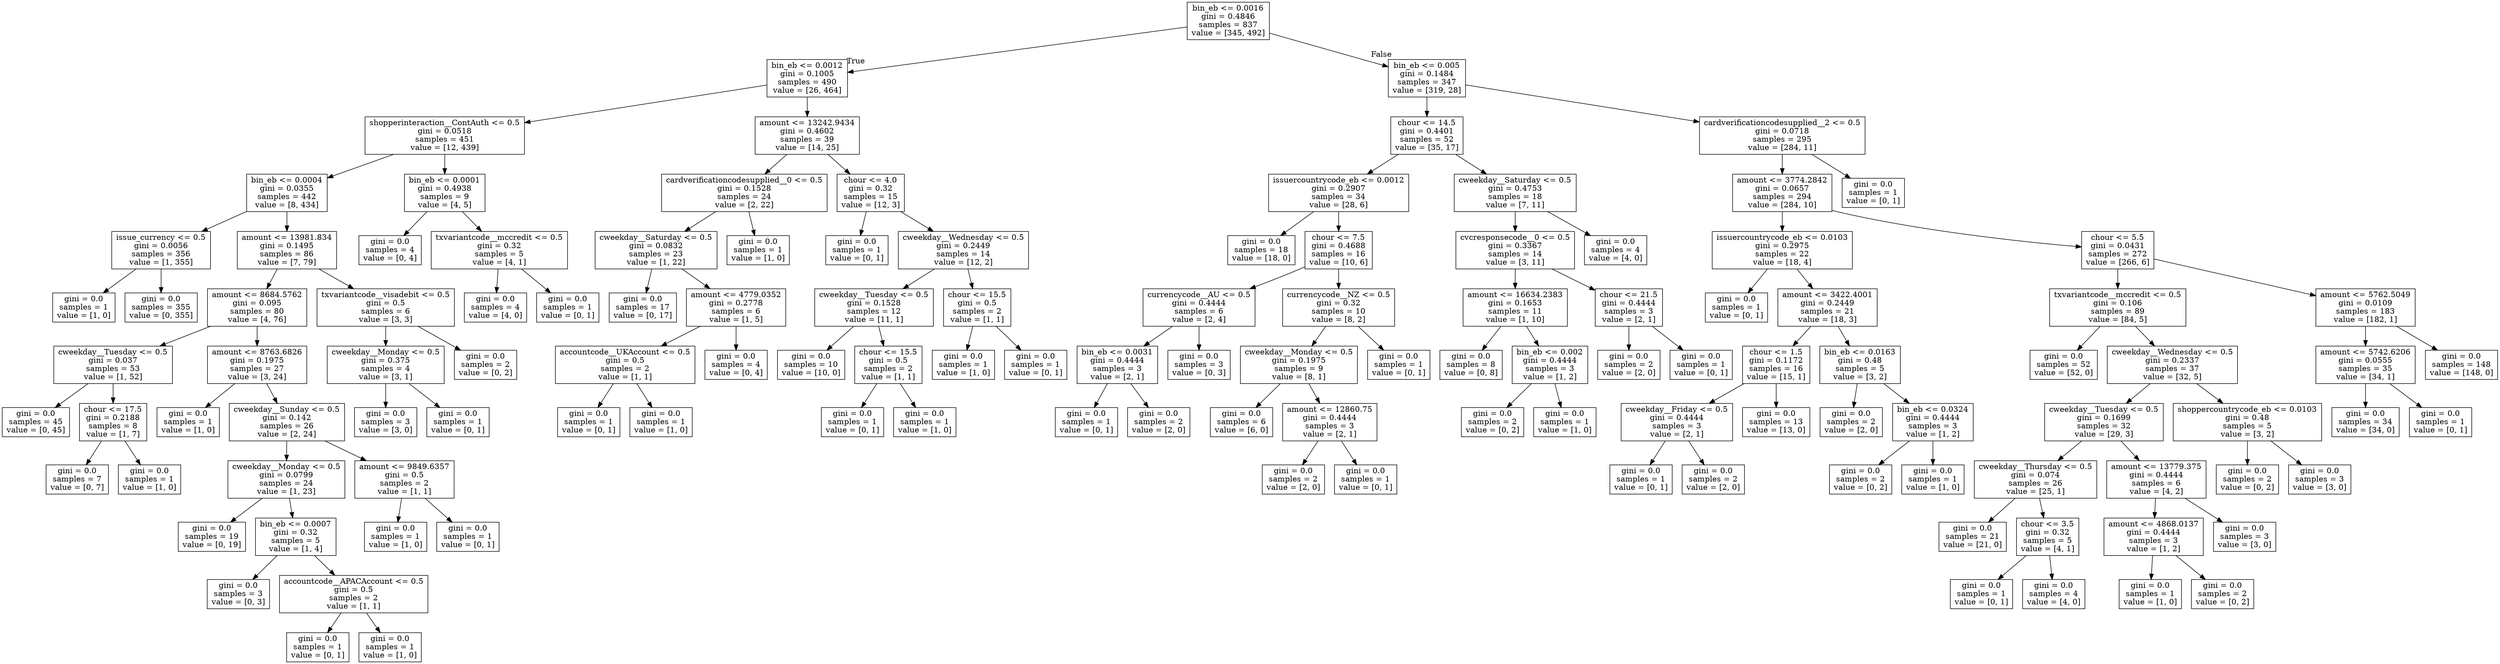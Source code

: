 digraph Tree {
node [shape=box] ;
0 [label="bin_eb <= 0.0016\ngini = 0.4846\nsamples = 837\nvalue = [345, 492]"] ;
1 [label="bin_eb <= 0.0012\ngini = 0.1005\nsamples = 490\nvalue = [26, 464]"] ;
0 -> 1 [labeldistance=2.5, labelangle=45, headlabel="True"] ;
2 [label="shopperinteraction__ContAuth <= 0.5\ngini = 0.0518\nsamples = 451\nvalue = [12, 439]"] ;
1 -> 2 ;
3 [label="bin_eb <= 0.0004\ngini = 0.0355\nsamples = 442\nvalue = [8, 434]"] ;
2 -> 3 ;
4 [label="issue_currency <= 0.5\ngini = 0.0056\nsamples = 356\nvalue = [1, 355]"] ;
3 -> 4 ;
5 [label="gini = 0.0\nsamples = 1\nvalue = [1, 0]"] ;
4 -> 5 ;
6 [label="gini = 0.0\nsamples = 355\nvalue = [0, 355]"] ;
4 -> 6 ;
7 [label="amount <= 13981.834\ngini = 0.1495\nsamples = 86\nvalue = [7, 79]"] ;
3 -> 7 ;
8 [label="amount <= 8684.5762\ngini = 0.095\nsamples = 80\nvalue = [4, 76]"] ;
7 -> 8 ;
9 [label="cweekday__Tuesday <= 0.5\ngini = 0.037\nsamples = 53\nvalue = [1, 52]"] ;
8 -> 9 ;
10 [label="gini = 0.0\nsamples = 45\nvalue = [0, 45]"] ;
9 -> 10 ;
11 [label="chour <= 17.5\ngini = 0.2188\nsamples = 8\nvalue = [1, 7]"] ;
9 -> 11 ;
12 [label="gini = 0.0\nsamples = 7\nvalue = [0, 7]"] ;
11 -> 12 ;
13 [label="gini = 0.0\nsamples = 1\nvalue = [1, 0]"] ;
11 -> 13 ;
14 [label="amount <= 8763.6826\ngini = 0.1975\nsamples = 27\nvalue = [3, 24]"] ;
8 -> 14 ;
15 [label="gini = 0.0\nsamples = 1\nvalue = [1, 0]"] ;
14 -> 15 ;
16 [label="cweekday__Sunday <= 0.5\ngini = 0.142\nsamples = 26\nvalue = [2, 24]"] ;
14 -> 16 ;
17 [label="cweekday__Monday <= 0.5\ngini = 0.0799\nsamples = 24\nvalue = [1, 23]"] ;
16 -> 17 ;
18 [label="gini = 0.0\nsamples = 19\nvalue = [0, 19]"] ;
17 -> 18 ;
19 [label="bin_eb <= 0.0007\ngini = 0.32\nsamples = 5\nvalue = [1, 4]"] ;
17 -> 19 ;
20 [label="gini = 0.0\nsamples = 3\nvalue = [0, 3]"] ;
19 -> 20 ;
21 [label="accountcode__APACAccount <= 0.5\ngini = 0.5\nsamples = 2\nvalue = [1, 1]"] ;
19 -> 21 ;
22 [label="gini = 0.0\nsamples = 1\nvalue = [0, 1]"] ;
21 -> 22 ;
23 [label="gini = 0.0\nsamples = 1\nvalue = [1, 0]"] ;
21 -> 23 ;
24 [label="amount <= 9849.6357\ngini = 0.5\nsamples = 2\nvalue = [1, 1]"] ;
16 -> 24 ;
25 [label="gini = 0.0\nsamples = 1\nvalue = [1, 0]"] ;
24 -> 25 ;
26 [label="gini = 0.0\nsamples = 1\nvalue = [0, 1]"] ;
24 -> 26 ;
27 [label="txvariantcode__visadebit <= 0.5\ngini = 0.5\nsamples = 6\nvalue = [3, 3]"] ;
7 -> 27 ;
28 [label="cweekday__Monday <= 0.5\ngini = 0.375\nsamples = 4\nvalue = [3, 1]"] ;
27 -> 28 ;
29 [label="gini = 0.0\nsamples = 3\nvalue = [3, 0]"] ;
28 -> 29 ;
30 [label="gini = 0.0\nsamples = 1\nvalue = [0, 1]"] ;
28 -> 30 ;
31 [label="gini = 0.0\nsamples = 2\nvalue = [0, 2]"] ;
27 -> 31 ;
32 [label="bin_eb <= 0.0001\ngini = 0.4938\nsamples = 9\nvalue = [4, 5]"] ;
2 -> 32 ;
33 [label="gini = 0.0\nsamples = 4\nvalue = [0, 4]"] ;
32 -> 33 ;
34 [label="txvariantcode__mccredit <= 0.5\ngini = 0.32\nsamples = 5\nvalue = [4, 1]"] ;
32 -> 34 ;
35 [label="gini = 0.0\nsamples = 4\nvalue = [4, 0]"] ;
34 -> 35 ;
36 [label="gini = 0.0\nsamples = 1\nvalue = [0, 1]"] ;
34 -> 36 ;
37 [label="amount <= 13242.9434\ngini = 0.4602\nsamples = 39\nvalue = [14, 25]"] ;
1 -> 37 ;
38 [label="cardverificationcodesupplied__0 <= 0.5\ngini = 0.1528\nsamples = 24\nvalue = [2, 22]"] ;
37 -> 38 ;
39 [label="cweekday__Saturday <= 0.5\ngini = 0.0832\nsamples = 23\nvalue = [1, 22]"] ;
38 -> 39 ;
40 [label="gini = 0.0\nsamples = 17\nvalue = [0, 17]"] ;
39 -> 40 ;
41 [label="amount <= 4779.0352\ngini = 0.2778\nsamples = 6\nvalue = [1, 5]"] ;
39 -> 41 ;
42 [label="accountcode__UKAccount <= 0.5\ngini = 0.5\nsamples = 2\nvalue = [1, 1]"] ;
41 -> 42 ;
43 [label="gini = 0.0\nsamples = 1\nvalue = [0, 1]"] ;
42 -> 43 ;
44 [label="gini = 0.0\nsamples = 1\nvalue = [1, 0]"] ;
42 -> 44 ;
45 [label="gini = 0.0\nsamples = 4\nvalue = [0, 4]"] ;
41 -> 45 ;
46 [label="gini = 0.0\nsamples = 1\nvalue = [1, 0]"] ;
38 -> 46 ;
47 [label="chour <= 4.0\ngini = 0.32\nsamples = 15\nvalue = [12, 3]"] ;
37 -> 47 ;
48 [label="gini = 0.0\nsamples = 1\nvalue = [0, 1]"] ;
47 -> 48 ;
49 [label="cweekday__Wednesday <= 0.5\ngini = 0.2449\nsamples = 14\nvalue = [12, 2]"] ;
47 -> 49 ;
50 [label="cweekday__Tuesday <= 0.5\ngini = 0.1528\nsamples = 12\nvalue = [11, 1]"] ;
49 -> 50 ;
51 [label="gini = 0.0\nsamples = 10\nvalue = [10, 0]"] ;
50 -> 51 ;
52 [label="chour <= 15.5\ngini = 0.5\nsamples = 2\nvalue = [1, 1]"] ;
50 -> 52 ;
53 [label="gini = 0.0\nsamples = 1\nvalue = [0, 1]"] ;
52 -> 53 ;
54 [label="gini = 0.0\nsamples = 1\nvalue = [1, 0]"] ;
52 -> 54 ;
55 [label="chour <= 15.5\ngini = 0.5\nsamples = 2\nvalue = [1, 1]"] ;
49 -> 55 ;
56 [label="gini = 0.0\nsamples = 1\nvalue = [1, 0]"] ;
55 -> 56 ;
57 [label="gini = 0.0\nsamples = 1\nvalue = [0, 1]"] ;
55 -> 57 ;
58 [label="bin_eb <= 0.005\ngini = 0.1484\nsamples = 347\nvalue = [319, 28]"] ;
0 -> 58 [labeldistance=2.5, labelangle=-45, headlabel="False"] ;
59 [label="chour <= 14.5\ngini = 0.4401\nsamples = 52\nvalue = [35, 17]"] ;
58 -> 59 ;
60 [label="issuercountrycode_eb <= 0.0012\ngini = 0.2907\nsamples = 34\nvalue = [28, 6]"] ;
59 -> 60 ;
61 [label="gini = 0.0\nsamples = 18\nvalue = [18, 0]"] ;
60 -> 61 ;
62 [label="chour <= 7.5\ngini = 0.4688\nsamples = 16\nvalue = [10, 6]"] ;
60 -> 62 ;
63 [label="currencycode__AU <= 0.5\ngini = 0.4444\nsamples = 6\nvalue = [2, 4]"] ;
62 -> 63 ;
64 [label="bin_eb <= 0.0031\ngini = 0.4444\nsamples = 3\nvalue = [2, 1]"] ;
63 -> 64 ;
65 [label="gini = 0.0\nsamples = 1\nvalue = [0, 1]"] ;
64 -> 65 ;
66 [label="gini = 0.0\nsamples = 2\nvalue = [2, 0]"] ;
64 -> 66 ;
67 [label="gini = 0.0\nsamples = 3\nvalue = [0, 3]"] ;
63 -> 67 ;
68 [label="currencycode__NZ <= 0.5\ngini = 0.32\nsamples = 10\nvalue = [8, 2]"] ;
62 -> 68 ;
69 [label="cweekday__Monday <= 0.5\ngini = 0.1975\nsamples = 9\nvalue = [8, 1]"] ;
68 -> 69 ;
70 [label="gini = 0.0\nsamples = 6\nvalue = [6, 0]"] ;
69 -> 70 ;
71 [label="amount <= 12860.75\ngini = 0.4444\nsamples = 3\nvalue = [2, 1]"] ;
69 -> 71 ;
72 [label="gini = 0.0\nsamples = 2\nvalue = [2, 0]"] ;
71 -> 72 ;
73 [label="gini = 0.0\nsamples = 1\nvalue = [0, 1]"] ;
71 -> 73 ;
74 [label="gini = 0.0\nsamples = 1\nvalue = [0, 1]"] ;
68 -> 74 ;
75 [label="cweekday__Saturday <= 0.5\ngini = 0.4753\nsamples = 18\nvalue = [7, 11]"] ;
59 -> 75 ;
76 [label="cvcresponsecode__0 <= 0.5\ngini = 0.3367\nsamples = 14\nvalue = [3, 11]"] ;
75 -> 76 ;
77 [label="amount <= 16634.2383\ngini = 0.1653\nsamples = 11\nvalue = [1, 10]"] ;
76 -> 77 ;
78 [label="gini = 0.0\nsamples = 8\nvalue = [0, 8]"] ;
77 -> 78 ;
79 [label="bin_eb <= 0.002\ngini = 0.4444\nsamples = 3\nvalue = [1, 2]"] ;
77 -> 79 ;
80 [label="gini = 0.0\nsamples = 2\nvalue = [0, 2]"] ;
79 -> 80 ;
81 [label="gini = 0.0\nsamples = 1\nvalue = [1, 0]"] ;
79 -> 81 ;
82 [label="chour <= 21.5\ngini = 0.4444\nsamples = 3\nvalue = [2, 1]"] ;
76 -> 82 ;
83 [label="gini = 0.0\nsamples = 2\nvalue = [2, 0]"] ;
82 -> 83 ;
84 [label="gini = 0.0\nsamples = 1\nvalue = [0, 1]"] ;
82 -> 84 ;
85 [label="gini = 0.0\nsamples = 4\nvalue = [4, 0]"] ;
75 -> 85 ;
86 [label="cardverificationcodesupplied__2 <= 0.5\ngini = 0.0718\nsamples = 295\nvalue = [284, 11]"] ;
58 -> 86 ;
87 [label="amount <= 3774.2842\ngini = 0.0657\nsamples = 294\nvalue = [284, 10]"] ;
86 -> 87 ;
88 [label="issuercountrycode_eb <= 0.0103\ngini = 0.2975\nsamples = 22\nvalue = [18, 4]"] ;
87 -> 88 ;
89 [label="gini = 0.0\nsamples = 1\nvalue = [0, 1]"] ;
88 -> 89 ;
90 [label="amount <= 3422.4001\ngini = 0.2449\nsamples = 21\nvalue = [18, 3]"] ;
88 -> 90 ;
91 [label="chour <= 1.5\ngini = 0.1172\nsamples = 16\nvalue = [15, 1]"] ;
90 -> 91 ;
92 [label="cweekday__Friday <= 0.5\ngini = 0.4444\nsamples = 3\nvalue = [2, 1]"] ;
91 -> 92 ;
93 [label="gini = 0.0\nsamples = 1\nvalue = [0, 1]"] ;
92 -> 93 ;
94 [label="gini = 0.0\nsamples = 2\nvalue = [2, 0]"] ;
92 -> 94 ;
95 [label="gini = 0.0\nsamples = 13\nvalue = [13, 0]"] ;
91 -> 95 ;
96 [label="bin_eb <= 0.0163\ngini = 0.48\nsamples = 5\nvalue = [3, 2]"] ;
90 -> 96 ;
97 [label="gini = 0.0\nsamples = 2\nvalue = [2, 0]"] ;
96 -> 97 ;
98 [label="bin_eb <= 0.0324\ngini = 0.4444\nsamples = 3\nvalue = [1, 2]"] ;
96 -> 98 ;
99 [label="gini = 0.0\nsamples = 2\nvalue = [0, 2]"] ;
98 -> 99 ;
100 [label="gini = 0.0\nsamples = 1\nvalue = [1, 0]"] ;
98 -> 100 ;
101 [label="chour <= 5.5\ngini = 0.0431\nsamples = 272\nvalue = [266, 6]"] ;
87 -> 101 ;
102 [label="txvariantcode__mccredit <= 0.5\ngini = 0.106\nsamples = 89\nvalue = [84, 5]"] ;
101 -> 102 ;
103 [label="gini = 0.0\nsamples = 52\nvalue = [52, 0]"] ;
102 -> 103 ;
104 [label="cweekday__Wednesday <= 0.5\ngini = 0.2337\nsamples = 37\nvalue = [32, 5]"] ;
102 -> 104 ;
105 [label="cweekday__Tuesday <= 0.5\ngini = 0.1699\nsamples = 32\nvalue = [29, 3]"] ;
104 -> 105 ;
106 [label="cweekday__Thursday <= 0.5\ngini = 0.074\nsamples = 26\nvalue = [25, 1]"] ;
105 -> 106 ;
107 [label="gini = 0.0\nsamples = 21\nvalue = [21, 0]"] ;
106 -> 107 ;
108 [label="chour <= 3.5\ngini = 0.32\nsamples = 5\nvalue = [4, 1]"] ;
106 -> 108 ;
109 [label="gini = 0.0\nsamples = 1\nvalue = [0, 1]"] ;
108 -> 109 ;
110 [label="gini = 0.0\nsamples = 4\nvalue = [4, 0]"] ;
108 -> 110 ;
111 [label="amount <= 13779.375\ngini = 0.4444\nsamples = 6\nvalue = [4, 2]"] ;
105 -> 111 ;
112 [label="amount <= 4868.0137\ngini = 0.4444\nsamples = 3\nvalue = [1, 2]"] ;
111 -> 112 ;
113 [label="gini = 0.0\nsamples = 1\nvalue = [1, 0]"] ;
112 -> 113 ;
114 [label="gini = 0.0\nsamples = 2\nvalue = [0, 2]"] ;
112 -> 114 ;
115 [label="gini = 0.0\nsamples = 3\nvalue = [3, 0]"] ;
111 -> 115 ;
116 [label="shoppercountrycode_eb <= 0.0103\ngini = 0.48\nsamples = 5\nvalue = [3, 2]"] ;
104 -> 116 ;
117 [label="gini = 0.0\nsamples = 2\nvalue = [0, 2]"] ;
116 -> 117 ;
118 [label="gini = 0.0\nsamples = 3\nvalue = [3, 0]"] ;
116 -> 118 ;
119 [label="amount <= 5762.5049\ngini = 0.0109\nsamples = 183\nvalue = [182, 1]"] ;
101 -> 119 ;
120 [label="amount <= 5742.6206\ngini = 0.0555\nsamples = 35\nvalue = [34, 1]"] ;
119 -> 120 ;
121 [label="gini = 0.0\nsamples = 34\nvalue = [34, 0]"] ;
120 -> 121 ;
122 [label="gini = 0.0\nsamples = 1\nvalue = [0, 1]"] ;
120 -> 122 ;
123 [label="gini = 0.0\nsamples = 148\nvalue = [148, 0]"] ;
119 -> 123 ;
124 [label="gini = 0.0\nsamples = 1\nvalue = [0, 1]"] ;
86 -> 124 ;
}